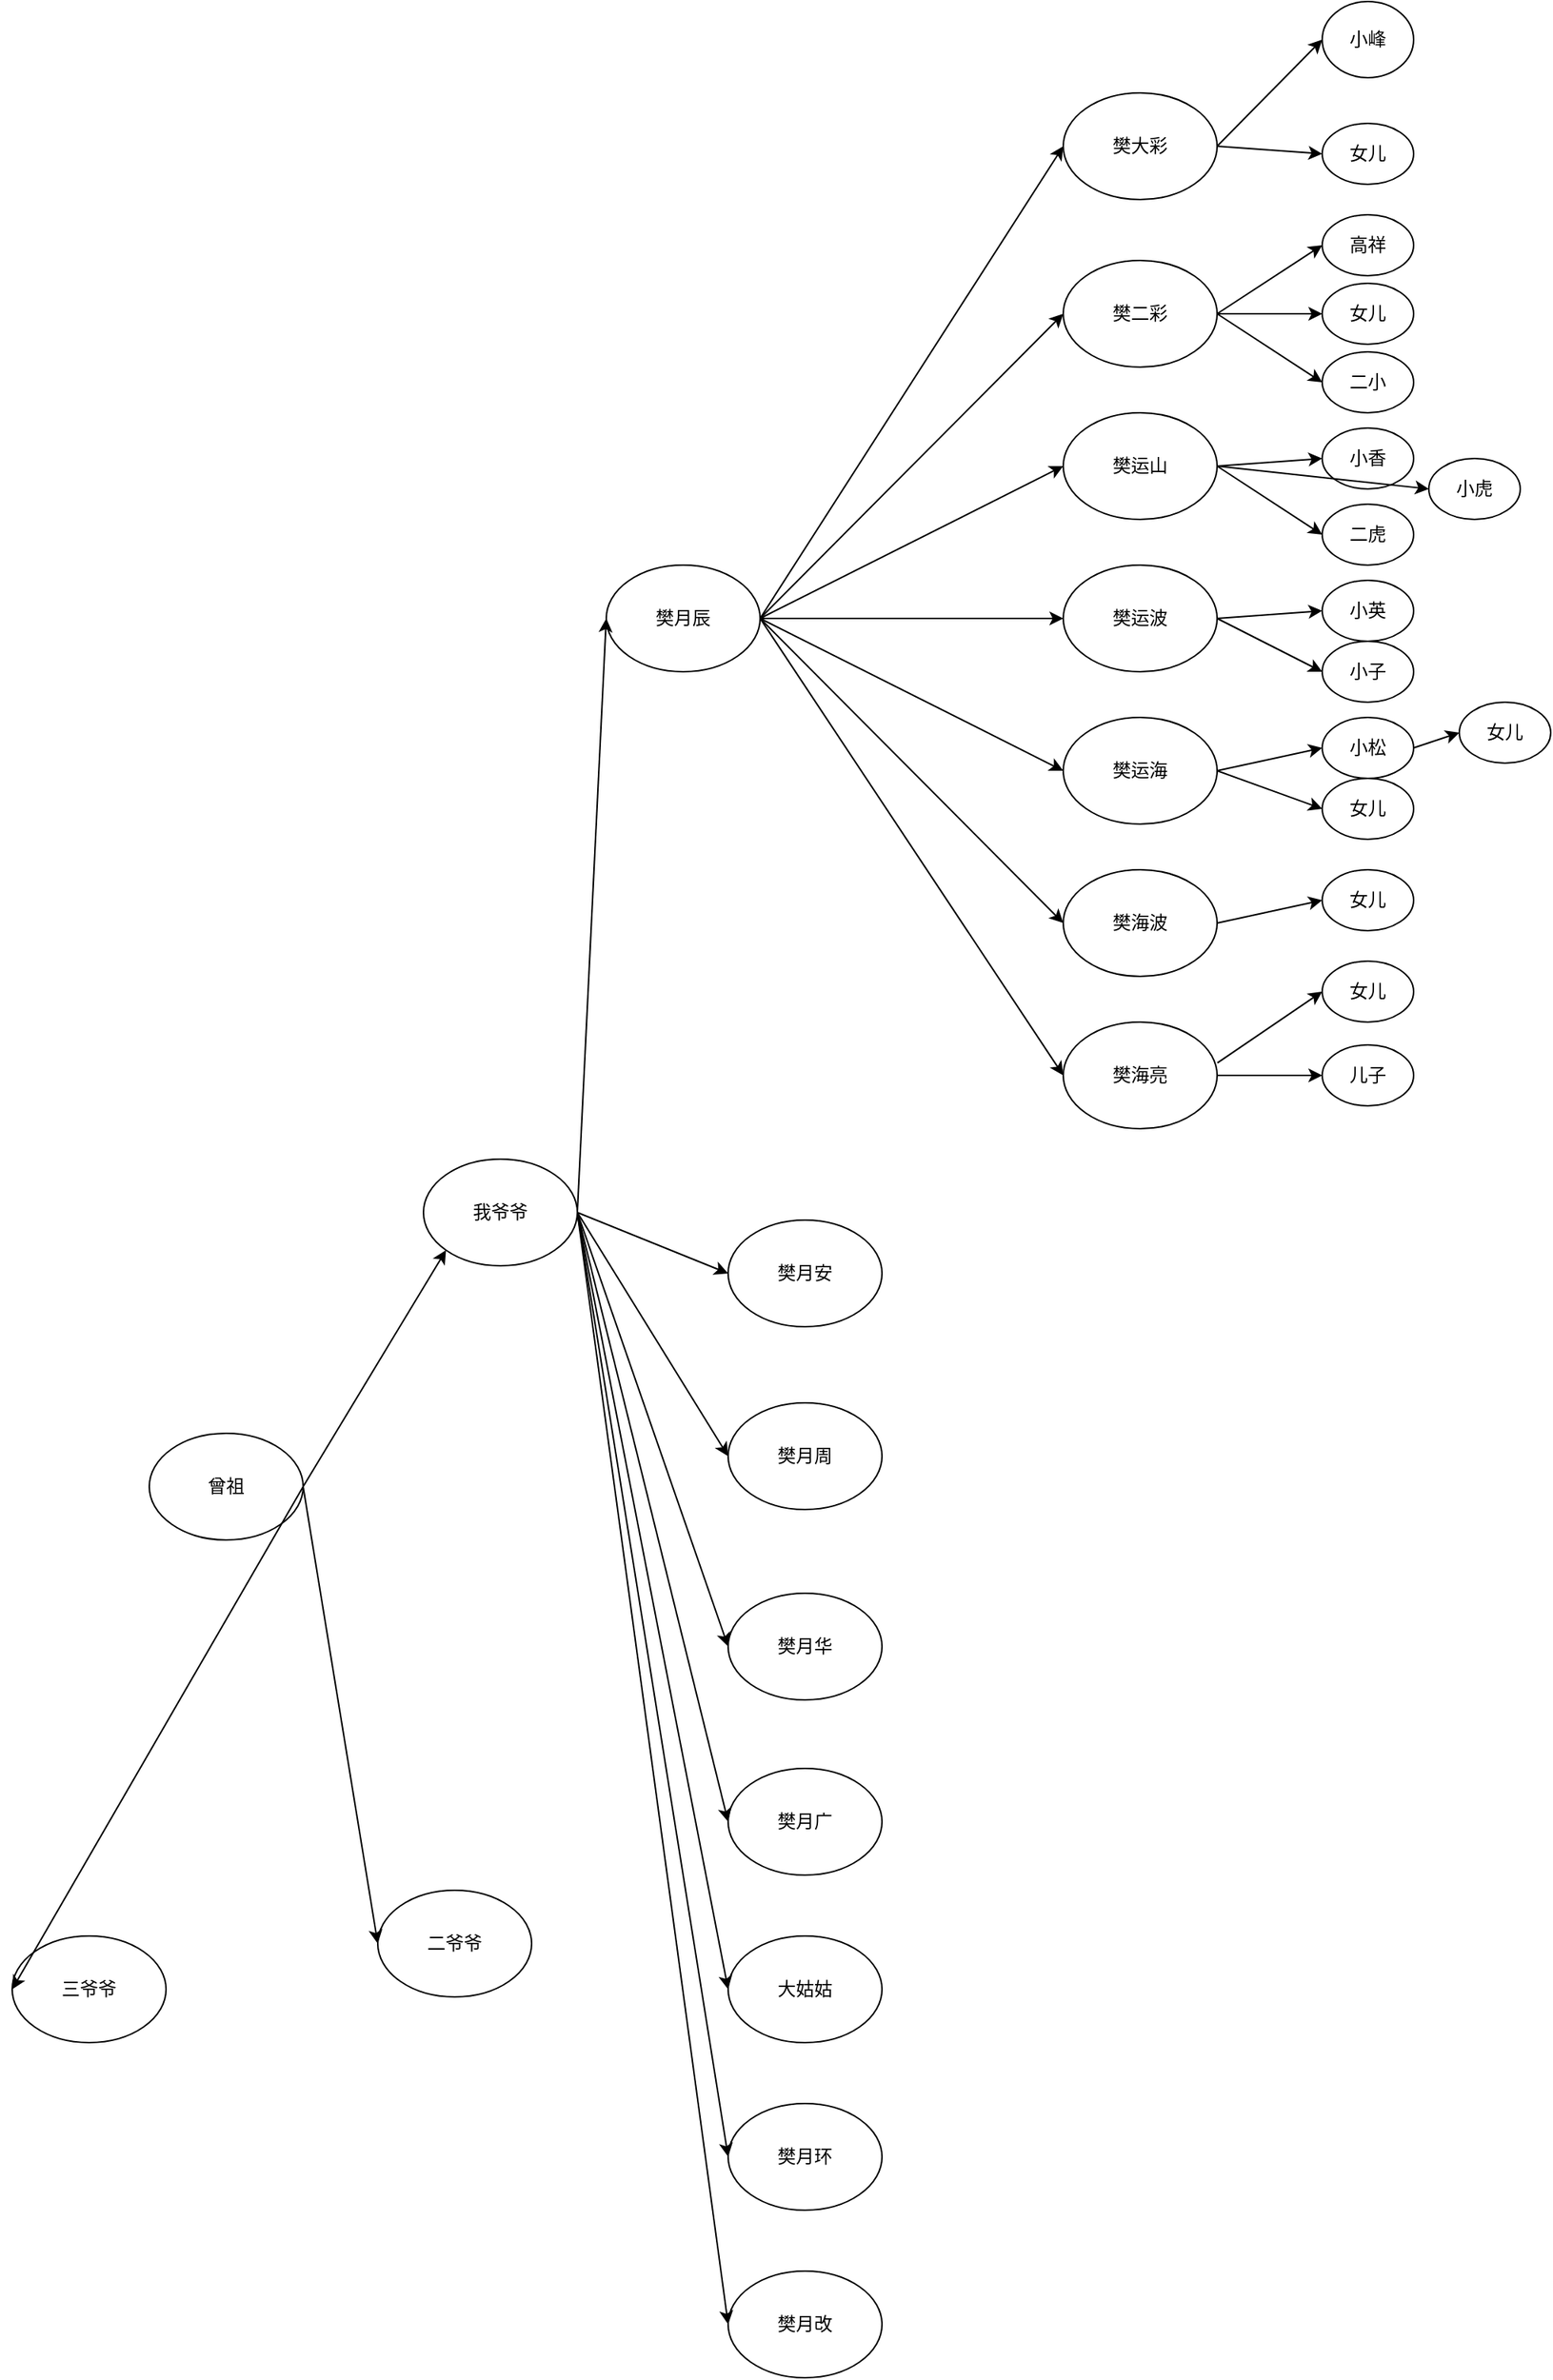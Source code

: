 <mxfile version="23.1.2" type="github">
  <diagram name="Page-1" id="822b0af5-4adb-64df-f703-e8dfc1f81529">
    <mxGraphModel dx="2578" dy="2291" grid="1" gridSize="10" guides="1" tooltips="1" connect="1" arrows="1" fold="1" page="1" pageScale="1" pageWidth="1100" pageHeight="850" background="none" math="0" shadow="0">
      <root>
        <mxCell id="0" />
        <mxCell id="1" parent="0" />
        <mxCell id="7d933b09d9755ecc-15" value="曾祖" style="ellipse;whiteSpace=wrap;html=1;rounded=0;shadow=0;comic=0;strokeWidth=1;fontFamily=Verdana;" parent="1" vertex="1">
          <mxGeometry x="460" y="320" width="101" height="70" as="geometry" />
        </mxCell>
        <mxCell id="mrYq8TOZVtPHyVSn8t1D-1" value="我爷爷" style="ellipse;whiteSpace=wrap;html=1;rounded=0;shadow=0;comic=0;strokeWidth=1;fontFamily=Verdana;" parent="1" vertex="1">
          <mxGeometry x="640" y="140" width="101" height="70" as="geometry" />
        </mxCell>
        <mxCell id="mrYq8TOZVtPHyVSn8t1D-4" value="二爷爷" style="ellipse;whiteSpace=wrap;html=1;rounded=0;shadow=0;comic=0;strokeWidth=1;fontFamily=Verdana;" parent="1" vertex="1">
          <mxGeometry x="610" y="620" width="101" height="70" as="geometry" />
        </mxCell>
        <mxCell id="mrYq8TOZVtPHyVSn8t1D-5" value="三爷爷" style="ellipse;whiteSpace=wrap;html=1;rounded=0;shadow=0;comic=0;strokeWidth=1;fontFamily=Verdana;" parent="1" vertex="1">
          <mxGeometry x="370" y="650" width="101" height="70" as="geometry" />
        </mxCell>
        <mxCell id="mrYq8TOZVtPHyVSn8t1D-6" value="" style="endArrow=classic;html=1;rounded=0;exitX=1;exitY=0.5;exitDx=0;exitDy=0;entryX=0;entryY=0.5;entryDx=0;entryDy=0;" parent="1" source="7d933b09d9755ecc-15" target="mrYq8TOZVtPHyVSn8t1D-5" edge="1">
          <mxGeometry width="50" height="50" relative="1" as="geometry">
            <mxPoint x="485.5" y="600" as="sourcePoint" />
            <mxPoint x="535.5" y="550" as="targetPoint" />
          </mxGeometry>
        </mxCell>
        <mxCell id="mrYq8TOZVtPHyVSn8t1D-7" value="" style="endArrow=classic;html=1;rounded=0;exitX=1;exitY=0.5;exitDx=0;exitDy=0;entryX=0;entryY=0.5;entryDx=0;entryDy=0;" parent="1" source="7d933b09d9755ecc-15" target="mrYq8TOZVtPHyVSn8t1D-4" edge="1">
          <mxGeometry width="50" height="50" relative="1" as="geometry">
            <mxPoint x="490" y="530" as="sourcePoint" />
            <mxPoint x="540" y="480" as="targetPoint" />
          </mxGeometry>
        </mxCell>
        <mxCell id="mrYq8TOZVtPHyVSn8t1D-8" value="樊月辰" style="ellipse;whiteSpace=wrap;html=1;rounded=0;shadow=0;comic=0;strokeWidth=1;fontFamily=Verdana;" parent="1" vertex="1">
          <mxGeometry x="760" y="-250" width="101" height="70" as="geometry" />
        </mxCell>
        <mxCell id="mrYq8TOZVtPHyVSn8t1D-12" value="樊月安" style="ellipse;whiteSpace=wrap;html=1;rounded=0;shadow=0;comic=0;strokeWidth=1;fontFamily=Verdana;" parent="1" vertex="1">
          <mxGeometry x="840" y="180" width="101" height="70" as="geometry" />
        </mxCell>
        <mxCell id="mrYq8TOZVtPHyVSn8t1D-13" value="樊月周" style="ellipse;whiteSpace=wrap;html=1;rounded=0;shadow=0;comic=0;strokeWidth=1;fontFamily=Verdana;" parent="1" vertex="1">
          <mxGeometry x="840" y="300" width="101" height="70" as="geometry" />
        </mxCell>
        <mxCell id="mrYq8TOZVtPHyVSn8t1D-14" value="樊月华" style="ellipse;whiteSpace=wrap;html=1;rounded=0;shadow=0;comic=0;strokeWidth=1;fontFamily=Verdana;" parent="1" vertex="1">
          <mxGeometry x="840" y="425" width="101" height="70" as="geometry" />
        </mxCell>
        <mxCell id="mrYq8TOZVtPHyVSn8t1D-15" value="樊月广" style="ellipse;whiteSpace=wrap;html=1;rounded=0;shadow=0;comic=0;strokeWidth=1;fontFamily=Verdana;" parent="1" vertex="1">
          <mxGeometry x="840" y="540" width="101" height="70" as="geometry" />
        </mxCell>
        <mxCell id="mrYq8TOZVtPHyVSn8t1D-16" value="大姑姑" style="ellipse;whiteSpace=wrap;html=1;rounded=0;shadow=0;comic=0;strokeWidth=1;fontFamily=Verdana;" parent="1" vertex="1">
          <mxGeometry x="840" y="650" width="101" height="70" as="geometry" />
        </mxCell>
        <mxCell id="mrYq8TOZVtPHyVSn8t1D-17" value="樊月环" style="ellipse;whiteSpace=wrap;html=1;rounded=0;shadow=0;comic=0;strokeWidth=1;fontFamily=Verdana;" parent="1" vertex="1">
          <mxGeometry x="840" y="760" width="101" height="70" as="geometry" />
        </mxCell>
        <mxCell id="mrYq8TOZVtPHyVSn8t1D-18" value="樊月改" style="ellipse;whiteSpace=wrap;html=1;rounded=0;shadow=0;comic=0;strokeWidth=1;fontFamily=Verdana;" parent="1" vertex="1">
          <mxGeometry x="840" y="870" width="101" height="70" as="geometry" />
        </mxCell>
        <mxCell id="mrYq8TOZVtPHyVSn8t1D-20" value="" style="endArrow=classic;html=1;rounded=0;exitX=1;exitY=0.5;exitDx=0;exitDy=0;entryX=0;entryY=0.5;entryDx=0;entryDy=0;" parent="1" source="mrYq8TOZVtPHyVSn8t1D-1" target="mrYq8TOZVtPHyVSn8t1D-12" edge="1">
          <mxGeometry width="50" height="50" relative="1" as="geometry">
            <mxPoint x="1280" y="760" as="sourcePoint" />
            <mxPoint x="1330" y="710" as="targetPoint" />
          </mxGeometry>
        </mxCell>
        <mxCell id="mrYq8TOZVtPHyVSn8t1D-21" value="" style="endArrow=classic;html=1;rounded=0;exitX=1;exitY=0.5;exitDx=0;exitDy=0;entryX=0;entryY=0.5;entryDx=0;entryDy=0;" parent="1" source="mrYq8TOZVtPHyVSn8t1D-1" target="mrYq8TOZVtPHyVSn8t1D-13" edge="1">
          <mxGeometry width="50" height="50" relative="1" as="geometry">
            <mxPoint x="1280" y="760" as="sourcePoint" />
            <mxPoint x="1330" y="710" as="targetPoint" />
          </mxGeometry>
        </mxCell>
        <mxCell id="mrYq8TOZVtPHyVSn8t1D-22" value="" style="endArrow=classic;html=1;rounded=0;exitX=1;exitY=0.5;exitDx=0;exitDy=0;entryX=0;entryY=0.5;entryDx=0;entryDy=0;" parent="1" source="mrYq8TOZVtPHyVSn8t1D-1" target="mrYq8TOZVtPHyVSn8t1D-14" edge="1">
          <mxGeometry width="50" height="50" relative="1" as="geometry">
            <mxPoint x="1280" y="760" as="sourcePoint" />
            <mxPoint x="1330" y="710" as="targetPoint" />
          </mxGeometry>
        </mxCell>
        <mxCell id="mrYq8TOZVtPHyVSn8t1D-23" value="" style="endArrow=classic;html=1;rounded=0;exitX=1;exitY=0.5;exitDx=0;exitDy=0;entryX=0;entryY=0.5;entryDx=0;entryDy=0;" parent="1" source="mrYq8TOZVtPHyVSn8t1D-1" target="mrYq8TOZVtPHyVSn8t1D-15" edge="1">
          <mxGeometry width="50" height="50" relative="1" as="geometry">
            <mxPoint x="1280" y="760" as="sourcePoint" />
            <mxPoint x="1330" y="710" as="targetPoint" />
          </mxGeometry>
        </mxCell>
        <mxCell id="mrYq8TOZVtPHyVSn8t1D-24" value="" style="endArrow=classic;html=1;rounded=0;exitX=1;exitY=0.5;exitDx=0;exitDy=0;entryX=0;entryY=0.5;entryDx=0;entryDy=0;" parent="1" source="mrYq8TOZVtPHyVSn8t1D-1" target="mrYq8TOZVtPHyVSn8t1D-16" edge="1">
          <mxGeometry width="50" height="50" relative="1" as="geometry">
            <mxPoint x="1280" y="760" as="sourcePoint" />
            <mxPoint x="1330" y="710" as="targetPoint" />
          </mxGeometry>
        </mxCell>
        <mxCell id="mrYq8TOZVtPHyVSn8t1D-25" value="" style="endArrow=classic;html=1;rounded=0;exitX=1;exitY=0.5;exitDx=0;exitDy=0;entryX=0;entryY=0.5;entryDx=0;entryDy=0;" parent="1" source="mrYq8TOZVtPHyVSn8t1D-1" target="mrYq8TOZVtPHyVSn8t1D-17" edge="1">
          <mxGeometry width="50" height="50" relative="1" as="geometry">
            <mxPoint x="1280" y="760" as="sourcePoint" />
            <mxPoint x="1330" y="710" as="targetPoint" />
          </mxGeometry>
        </mxCell>
        <mxCell id="mrYq8TOZVtPHyVSn8t1D-26" value="" style="endArrow=classic;html=1;rounded=0;exitX=1;exitY=0.5;exitDx=0;exitDy=0;entryX=0;entryY=0.5;entryDx=0;entryDy=0;" parent="1" source="mrYq8TOZVtPHyVSn8t1D-1" target="mrYq8TOZVtPHyVSn8t1D-18" edge="1">
          <mxGeometry width="50" height="50" relative="1" as="geometry">
            <mxPoint x="1280" y="760" as="sourcePoint" />
            <mxPoint x="1330" y="710" as="targetPoint" />
          </mxGeometry>
        </mxCell>
        <mxCell id="mrYq8TOZVtPHyVSn8t1D-27" value="樊大彩" style="ellipse;whiteSpace=wrap;html=1;rounded=0;shadow=0;comic=0;strokeWidth=1;fontFamily=Verdana;" parent="1" vertex="1">
          <mxGeometry x="1060" y="-560" width="101" height="70" as="geometry" />
        </mxCell>
        <mxCell id="mrYq8TOZVtPHyVSn8t1D-29" value="樊二彩" style="ellipse;whiteSpace=wrap;html=1;rounded=0;shadow=0;comic=0;strokeWidth=1;fontFamily=Verdana;" parent="1" vertex="1">
          <mxGeometry x="1060" y="-450" width="101" height="70" as="geometry" />
        </mxCell>
        <mxCell id="mrYq8TOZVtPHyVSn8t1D-30" value="樊运山" style="ellipse;whiteSpace=wrap;html=1;rounded=0;shadow=0;comic=0;strokeWidth=1;fontFamily=Verdana;" parent="1" vertex="1">
          <mxGeometry x="1060" y="-350" width="101" height="70" as="geometry" />
        </mxCell>
        <mxCell id="mrYq8TOZVtPHyVSn8t1D-31" value="樊运波" style="ellipse;whiteSpace=wrap;html=1;rounded=0;shadow=0;comic=0;strokeWidth=1;fontFamily=Verdana;" parent="1" vertex="1">
          <mxGeometry x="1060" y="-250" width="101" height="70" as="geometry" />
        </mxCell>
        <mxCell id="mrYq8TOZVtPHyVSn8t1D-32" value="樊运海" style="ellipse;whiteSpace=wrap;html=1;rounded=0;shadow=0;comic=0;strokeWidth=1;fontFamily=Verdana;" parent="1" vertex="1">
          <mxGeometry x="1060" y="-150" width="101" height="70" as="geometry" />
        </mxCell>
        <mxCell id="mrYq8TOZVtPHyVSn8t1D-33" value="樊海波" style="ellipse;whiteSpace=wrap;html=1;rounded=0;shadow=0;comic=0;strokeWidth=1;fontFamily=Verdana;" parent="1" vertex="1">
          <mxGeometry x="1060" y="-50" width="101" height="70" as="geometry" />
        </mxCell>
        <mxCell id="mrYq8TOZVtPHyVSn8t1D-34" value="樊海亮" style="ellipse;whiteSpace=wrap;html=1;rounded=0;shadow=0;comic=0;strokeWidth=1;fontFamily=Verdana;" parent="1" vertex="1">
          <mxGeometry x="1060" y="50" width="101" height="70" as="geometry" />
        </mxCell>
        <mxCell id="mrYq8TOZVtPHyVSn8t1D-35" value="" style="endArrow=classic;html=1;rounded=0;exitX=1;exitY=0.5;exitDx=0;exitDy=0;entryX=0;entryY=0.5;entryDx=0;entryDy=0;" parent="1" source="mrYq8TOZVtPHyVSn8t1D-8" target="mrYq8TOZVtPHyVSn8t1D-29" edge="1">
          <mxGeometry width="50" height="50" relative="1" as="geometry">
            <mxPoint x="1290" y="250" as="sourcePoint" />
            <mxPoint x="1340" y="200" as="targetPoint" />
          </mxGeometry>
        </mxCell>
        <mxCell id="mrYq8TOZVtPHyVSn8t1D-36" value="" style="endArrow=classic;html=1;rounded=0;exitX=1;exitY=0.5;exitDx=0;exitDy=0;entryX=0;entryY=0.5;entryDx=0;entryDy=0;" parent="1" source="mrYq8TOZVtPHyVSn8t1D-8" target="mrYq8TOZVtPHyVSn8t1D-30" edge="1">
          <mxGeometry width="50" height="50" relative="1" as="geometry">
            <mxPoint x="1290" y="250" as="sourcePoint" />
            <mxPoint x="1340" y="200" as="targetPoint" />
          </mxGeometry>
        </mxCell>
        <mxCell id="mrYq8TOZVtPHyVSn8t1D-37" value="" style="endArrow=classic;html=1;rounded=0;entryX=0;entryY=0.5;entryDx=0;entryDy=0;exitX=1;exitY=0.5;exitDx=0;exitDy=0;" parent="1" source="mrYq8TOZVtPHyVSn8t1D-8" target="mrYq8TOZVtPHyVSn8t1D-27" edge="1">
          <mxGeometry width="50" height="50" relative="1" as="geometry">
            <mxPoint x="950" y="-140" as="sourcePoint" />
            <mxPoint x="1340" y="200" as="targetPoint" />
          </mxGeometry>
        </mxCell>
        <mxCell id="mrYq8TOZVtPHyVSn8t1D-38" value="" style="endArrow=classic;html=1;rounded=0;exitX=1;exitY=0.5;exitDx=0;exitDy=0;entryX=0;entryY=0.5;entryDx=0;entryDy=0;" parent="1" source="mrYq8TOZVtPHyVSn8t1D-8" target="mrYq8TOZVtPHyVSn8t1D-31" edge="1">
          <mxGeometry width="50" height="50" relative="1" as="geometry">
            <mxPoint x="1290" y="250" as="sourcePoint" />
            <mxPoint x="1340" y="200" as="targetPoint" />
          </mxGeometry>
        </mxCell>
        <mxCell id="mrYq8TOZVtPHyVSn8t1D-39" value="" style="endArrow=classic;html=1;rounded=0;exitX=1;exitY=0.5;exitDx=0;exitDy=0;entryX=0;entryY=0.5;entryDx=0;entryDy=0;" parent="1" source="mrYq8TOZVtPHyVSn8t1D-8" target="mrYq8TOZVtPHyVSn8t1D-32" edge="1">
          <mxGeometry width="50" height="50" relative="1" as="geometry">
            <mxPoint x="1290" y="250" as="sourcePoint" />
            <mxPoint x="1340" y="200" as="targetPoint" />
          </mxGeometry>
        </mxCell>
        <mxCell id="mrYq8TOZVtPHyVSn8t1D-40" value="" style="endArrow=classic;html=1;rounded=0;exitX=1;exitY=0.5;exitDx=0;exitDy=0;entryX=0;entryY=0.5;entryDx=0;entryDy=0;" parent="1" source="mrYq8TOZVtPHyVSn8t1D-8" target="mrYq8TOZVtPHyVSn8t1D-33" edge="1">
          <mxGeometry width="50" height="50" relative="1" as="geometry">
            <mxPoint x="1290" y="250" as="sourcePoint" />
            <mxPoint x="1340" y="200" as="targetPoint" />
          </mxGeometry>
        </mxCell>
        <mxCell id="mrYq8TOZVtPHyVSn8t1D-41" value="" style="endArrow=classic;html=1;rounded=0;exitX=1;exitY=0.5;exitDx=0;exitDy=0;entryX=0;entryY=0.5;entryDx=0;entryDy=0;" parent="1" source="mrYq8TOZVtPHyVSn8t1D-8" target="mrYq8TOZVtPHyVSn8t1D-34" edge="1">
          <mxGeometry width="50" height="50" relative="1" as="geometry">
            <mxPoint x="1290" y="250" as="sourcePoint" />
            <mxPoint x="1340" y="200" as="targetPoint" />
          </mxGeometry>
        </mxCell>
        <mxCell id="mrYq8TOZVtPHyVSn8t1D-42" value="小峰" style="ellipse;whiteSpace=wrap;html=1;rounded=0;shadow=0;comic=0;strokeWidth=1;fontFamily=Verdana;" parent="1" vertex="1">
          <mxGeometry x="1230" y="-620" width="60" height="50" as="geometry" />
        </mxCell>
        <mxCell id="mrYq8TOZVtPHyVSn8t1D-44" value="女儿" style="ellipse;whiteSpace=wrap;html=1;rounded=0;shadow=0;comic=0;strokeWidth=1;fontFamily=Verdana;" parent="1" vertex="1">
          <mxGeometry x="1230" y="-540" width="60" height="40" as="geometry" />
        </mxCell>
        <mxCell id="mrYq8TOZVtPHyVSn8t1D-45" value="" style="endArrow=classic;html=1;rounded=0;exitX=1;exitY=0.5;exitDx=0;exitDy=0;entryX=0;entryY=0.5;entryDx=0;entryDy=0;" parent="1" source="mrYq8TOZVtPHyVSn8t1D-27" target="mrYq8TOZVtPHyVSn8t1D-44" edge="1">
          <mxGeometry width="50" height="50" relative="1" as="geometry">
            <mxPoint x="1240" y="120" as="sourcePoint" />
            <mxPoint x="1290" y="70" as="targetPoint" />
          </mxGeometry>
        </mxCell>
        <mxCell id="mrYq8TOZVtPHyVSn8t1D-48" value="" style="endArrow=classic;html=1;rounded=0;exitX=1;exitY=0.5;exitDx=0;exitDy=0;entryX=0;entryY=0.5;entryDx=0;entryDy=0;" parent="1" source="mrYq8TOZVtPHyVSn8t1D-27" target="mrYq8TOZVtPHyVSn8t1D-42" edge="1">
          <mxGeometry width="50" height="50" relative="1" as="geometry">
            <mxPoint x="1240" y="120" as="sourcePoint" />
            <mxPoint x="1290" y="70" as="targetPoint" />
          </mxGeometry>
        </mxCell>
        <mxCell id="mrYq8TOZVtPHyVSn8t1D-49" value="" style="endArrow=classic;html=1;rounded=0;exitX=1;exitY=0.5;exitDx=0;exitDy=0;entryX=0;entryY=0.5;entryDx=0;entryDy=0;" parent="1" source="mrYq8TOZVtPHyVSn8t1D-29" target="mrYq8TOZVtPHyVSn8t1D-51" edge="1">
          <mxGeometry width="50" height="50" relative="1" as="geometry">
            <mxPoint x="1240" y="120" as="sourcePoint" />
            <mxPoint x="1290" y="70" as="targetPoint" />
          </mxGeometry>
        </mxCell>
        <mxCell id="mrYq8TOZVtPHyVSn8t1D-51" value="高祥" style="ellipse;whiteSpace=wrap;html=1;rounded=0;shadow=0;comic=0;strokeWidth=1;fontFamily=Verdana;" parent="1" vertex="1">
          <mxGeometry x="1230" y="-480" width="60" height="40" as="geometry" />
        </mxCell>
        <mxCell id="mrYq8TOZVtPHyVSn8t1D-52" value="女儿" style="ellipse;whiteSpace=wrap;html=1;rounded=0;shadow=0;comic=0;strokeWidth=1;fontFamily=Verdana;" parent="1" vertex="1">
          <mxGeometry x="1230" y="-435" width="60" height="40" as="geometry" />
        </mxCell>
        <mxCell id="mrYq8TOZVtPHyVSn8t1D-53" value="二小" style="ellipse;whiteSpace=wrap;html=1;rounded=0;shadow=0;comic=0;strokeWidth=1;fontFamily=Verdana;" parent="1" vertex="1">
          <mxGeometry x="1230" y="-390" width="60" height="40" as="geometry" />
        </mxCell>
        <mxCell id="mrYq8TOZVtPHyVSn8t1D-54" value="" style="endArrow=classic;html=1;rounded=0;exitX=1;exitY=0.5;exitDx=0;exitDy=0;entryX=0;entryY=0.5;entryDx=0;entryDy=0;" parent="1" source="mrYq8TOZVtPHyVSn8t1D-29" target="mrYq8TOZVtPHyVSn8t1D-52" edge="1">
          <mxGeometry width="50" height="50" relative="1" as="geometry">
            <mxPoint x="1240" y="120" as="sourcePoint" />
            <mxPoint x="1290" y="70" as="targetPoint" />
          </mxGeometry>
        </mxCell>
        <mxCell id="mrYq8TOZVtPHyVSn8t1D-55" value="" style="endArrow=classic;html=1;rounded=0;exitX=1;exitY=0.5;exitDx=0;exitDy=0;entryX=0;entryY=0.5;entryDx=0;entryDy=0;" parent="1" source="mrYq8TOZVtPHyVSn8t1D-29" target="mrYq8TOZVtPHyVSn8t1D-53" edge="1">
          <mxGeometry width="50" height="50" relative="1" as="geometry">
            <mxPoint x="1240" y="120" as="sourcePoint" />
            <mxPoint x="1290" y="70" as="targetPoint" />
          </mxGeometry>
        </mxCell>
        <mxCell id="mrYq8TOZVtPHyVSn8t1D-56" value="小香" style="ellipse;whiteSpace=wrap;html=1;rounded=0;shadow=0;comic=0;strokeWidth=1;fontFamily=Verdana;" parent="1" vertex="1">
          <mxGeometry x="1230" y="-340" width="60" height="40" as="geometry" />
        </mxCell>
        <mxCell id="mrYq8TOZVtPHyVSn8t1D-57" value="二虎" style="ellipse;whiteSpace=wrap;html=1;rounded=0;shadow=0;comic=0;strokeWidth=1;fontFamily=Verdana;" parent="1" vertex="1">
          <mxGeometry x="1230" y="-290" width="60" height="40" as="geometry" />
        </mxCell>
        <mxCell id="mrYq8TOZVtPHyVSn8t1D-58" value="小虎" style="ellipse;whiteSpace=wrap;html=1;rounded=0;shadow=0;comic=0;strokeWidth=1;fontFamily=Verdana;" parent="1" vertex="1">
          <mxGeometry x="1300" y="-320" width="60" height="40" as="geometry" />
        </mxCell>
        <mxCell id="mrYq8TOZVtPHyVSn8t1D-59" value="" style="endArrow=classic;html=1;rounded=0;exitX=1;exitY=0.5;exitDx=0;exitDy=0;entryX=0;entryY=0.5;entryDx=0;entryDy=0;" parent="1" source="mrYq8TOZVtPHyVSn8t1D-30" target="mrYq8TOZVtPHyVSn8t1D-56" edge="1">
          <mxGeometry width="50" height="50" relative="1" as="geometry">
            <mxPoint x="1240" y="120" as="sourcePoint" />
            <mxPoint x="1290" y="70" as="targetPoint" />
          </mxGeometry>
        </mxCell>
        <mxCell id="mrYq8TOZVtPHyVSn8t1D-60" value="" style="endArrow=classic;html=1;rounded=0;exitX=1;exitY=0.5;exitDx=0;exitDy=0;entryX=0;entryY=0.5;entryDx=0;entryDy=0;" parent="1" source="mrYq8TOZVtPHyVSn8t1D-30" target="mrYq8TOZVtPHyVSn8t1D-58" edge="1">
          <mxGeometry width="50" height="50" relative="1" as="geometry">
            <mxPoint x="1240" y="120" as="sourcePoint" />
            <mxPoint x="1290" y="70" as="targetPoint" />
          </mxGeometry>
        </mxCell>
        <mxCell id="mrYq8TOZVtPHyVSn8t1D-61" value="" style="endArrow=classic;html=1;rounded=0;exitX=1;exitY=0.5;exitDx=0;exitDy=0;entryX=0;entryY=0.5;entryDx=0;entryDy=0;" parent="1" source="mrYq8TOZVtPHyVSn8t1D-30" target="mrYq8TOZVtPHyVSn8t1D-57" edge="1">
          <mxGeometry width="50" height="50" relative="1" as="geometry">
            <mxPoint x="1240" y="120" as="sourcePoint" />
            <mxPoint x="1290" y="70" as="targetPoint" />
          </mxGeometry>
        </mxCell>
        <mxCell id="mrYq8TOZVtPHyVSn8t1D-62" value="小英" style="ellipse;whiteSpace=wrap;html=1;rounded=0;shadow=0;comic=0;strokeWidth=1;fontFamily=Verdana;" parent="1" vertex="1">
          <mxGeometry x="1230" y="-240" width="60" height="40" as="geometry" />
        </mxCell>
        <mxCell id="mrYq8TOZVtPHyVSn8t1D-63" value="小子" style="ellipse;whiteSpace=wrap;html=1;rounded=0;shadow=0;comic=0;strokeWidth=1;fontFamily=Verdana;" parent="1" vertex="1">
          <mxGeometry x="1230" y="-200" width="60" height="40" as="geometry" />
        </mxCell>
        <mxCell id="mrYq8TOZVtPHyVSn8t1D-64" value="" style="endArrow=classic;html=1;rounded=0;exitX=1;exitY=0.5;exitDx=0;exitDy=0;entryX=0;entryY=0.5;entryDx=0;entryDy=0;" parent="1" source="mrYq8TOZVtPHyVSn8t1D-31" target="mrYq8TOZVtPHyVSn8t1D-62" edge="1">
          <mxGeometry width="50" height="50" relative="1" as="geometry">
            <mxPoint x="1240" y="120" as="sourcePoint" />
            <mxPoint x="1290" y="70" as="targetPoint" />
          </mxGeometry>
        </mxCell>
        <mxCell id="mrYq8TOZVtPHyVSn8t1D-65" value="" style="endArrow=classic;html=1;rounded=0;exitX=1;exitY=0.5;exitDx=0;exitDy=0;entryX=0;entryY=0.5;entryDx=0;entryDy=0;" parent="1" source="mrYq8TOZVtPHyVSn8t1D-31" target="mrYq8TOZVtPHyVSn8t1D-63" edge="1">
          <mxGeometry width="50" height="50" relative="1" as="geometry">
            <mxPoint x="1240" y="120" as="sourcePoint" />
            <mxPoint x="1290" y="70" as="targetPoint" />
          </mxGeometry>
        </mxCell>
        <mxCell id="mrYq8TOZVtPHyVSn8t1D-66" value="" style="endArrow=classic;html=1;rounded=0;exitX=1;exitY=0.5;exitDx=0;exitDy=0;entryX=0;entryY=0.5;entryDx=0;entryDy=0;" parent="1" source="mrYq8TOZVtPHyVSn8t1D-1" target="mrYq8TOZVtPHyVSn8t1D-8" edge="1">
          <mxGeometry width="50" height="50" relative="1" as="geometry">
            <mxPoint x="1290" y="30" as="sourcePoint" />
            <mxPoint x="1340" y="-20" as="targetPoint" />
          </mxGeometry>
        </mxCell>
        <mxCell id="dkeCcL5cMMutuweCGN-a-1" value="" style="endArrow=classic;html=1;rounded=0;exitX=1;exitY=0.5;exitDx=0;exitDy=0;entryX=0;entryY=1;entryDx=0;entryDy=0;" edge="1" parent="1" source="7d933b09d9755ecc-15" target="mrYq8TOZVtPHyVSn8t1D-1">
          <mxGeometry width="50" height="50" relative="1" as="geometry">
            <mxPoint x="1070" y="570" as="sourcePoint" />
            <mxPoint x="1120" y="520" as="targetPoint" />
          </mxGeometry>
        </mxCell>
        <mxCell id="dkeCcL5cMMutuweCGN-a-2" value="小松" style="ellipse;whiteSpace=wrap;html=1;rounded=0;shadow=0;comic=0;strokeWidth=1;fontFamily=Verdana;" vertex="1" parent="1">
          <mxGeometry x="1230" y="-150" width="60" height="40" as="geometry" />
        </mxCell>
        <mxCell id="dkeCcL5cMMutuweCGN-a-3" value="女儿" style="ellipse;whiteSpace=wrap;html=1;rounded=0;shadow=0;comic=0;strokeWidth=1;fontFamily=Verdana;" vertex="1" parent="1">
          <mxGeometry x="1230" y="-110" width="60" height="40" as="geometry" />
        </mxCell>
        <mxCell id="dkeCcL5cMMutuweCGN-a-4" value="女儿" style="ellipse;whiteSpace=wrap;html=1;rounded=0;shadow=0;comic=0;strokeWidth=1;fontFamily=Verdana;" vertex="1" parent="1">
          <mxGeometry x="1320" y="-160" width="60" height="40" as="geometry" />
        </mxCell>
        <mxCell id="dkeCcL5cMMutuweCGN-a-5" value="" style="endArrow=classic;html=1;rounded=0;exitX=1;exitY=0.5;exitDx=0;exitDy=0;entryX=0;entryY=0.5;entryDx=0;entryDy=0;" edge="1" parent="1" source="mrYq8TOZVtPHyVSn8t1D-32" target="dkeCcL5cMMutuweCGN-a-2">
          <mxGeometry width="50" height="50" relative="1" as="geometry">
            <mxPoint x="1070" y="-90" as="sourcePoint" />
            <mxPoint x="1120" y="-140" as="targetPoint" />
          </mxGeometry>
        </mxCell>
        <mxCell id="dkeCcL5cMMutuweCGN-a-6" value="" style="endArrow=classic;html=1;rounded=0;exitX=1;exitY=0.5;exitDx=0;exitDy=0;entryX=0;entryY=0.5;entryDx=0;entryDy=0;" edge="1" parent="1" source="dkeCcL5cMMutuweCGN-a-2" target="dkeCcL5cMMutuweCGN-a-4">
          <mxGeometry width="50" height="50" relative="1" as="geometry">
            <mxPoint x="1070" y="-90" as="sourcePoint" />
            <mxPoint x="1120" y="-140" as="targetPoint" />
          </mxGeometry>
        </mxCell>
        <mxCell id="dkeCcL5cMMutuweCGN-a-7" value="" style="endArrow=classic;html=1;rounded=0;exitX=1;exitY=0.5;exitDx=0;exitDy=0;entryX=0;entryY=0.5;entryDx=0;entryDy=0;" edge="1" parent="1" source="mrYq8TOZVtPHyVSn8t1D-32" target="dkeCcL5cMMutuweCGN-a-3">
          <mxGeometry width="50" height="50" relative="1" as="geometry">
            <mxPoint x="1171" y="-105" as="sourcePoint" />
            <mxPoint x="1240" y="-120" as="targetPoint" />
          </mxGeometry>
        </mxCell>
        <mxCell id="dkeCcL5cMMutuweCGN-a-8" value="女儿" style="ellipse;whiteSpace=wrap;html=1;rounded=0;shadow=0;comic=0;strokeWidth=1;fontFamily=Verdana;" vertex="1" parent="1">
          <mxGeometry x="1230" y="-50" width="60" height="40" as="geometry" />
        </mxCell>
        <mxCell id="dkeCcL5cMMutuweCGN-a-9" value="" style="endArrow=classic;html=1;rounded=0;exitX=1;exitY=0.5;exitDx=0;exitDy=0;entryX=0;entryY=0.5;entryDx=0;entryDy=0;" edge="1" parent="1" source="mrYq8TOZVtPHyVSn8t1D-33" target="dkeCcL5cMMutuweCGN-a-8">
          <mxGeometry width="50" height="50" relative="1" as="geometry">
            <mxPoint x="1070" y="-90" as="sourcePoint" />
            <mxPoint x="1120" y="-140" as="targetPoint" />
          </mxGeometry>
        </mxCell>
        <mxCell id="dkeCcL5cMMutuweCGN-a-10" value="女儿" style="ellipse;whiteSpace=wrap;html=1;rounded=0;shadow=0;comic=0;strokeWidth=1;fontFamily=Verdana;" vertex="1" parent="1">
          <mxGeometry x="1230" y="10" width="60" height="40" as="geometry" />
        </mxCell>
        <mxCell id="dkeCcL5cMMutuweCGN-a-11" value="儿子" style="ellipse;whiteSpace=wrap;html=1;rounded=0;shadow=0;comic=0;strokeWidth=1;fontFamily=Verdana;" vertex="1" parent="1">
          <mxGeometry x="1230" y="65" width="60" height="40" as="geometry" />
        </mxCell>
        <mxCell id="dkeCcL5cMMutuweCGN-a-12" value="" style="endArrow=classic;html=1;rounded=0;exitX=1.002;exitY=0.383;exitDx=0;exitDy=0;entryX=0;entryY=0.5;entryDx=0;entryDy=0;exitPerimeter=0;" edge="1" parent="1" source="mrYq8TOZVtPHyVSn8t1D-34" target="dkeCcL5cMMutuweCGN-a-10">
          <mxGeometry width="50" height="50" relative="1" as="geometry">
            <mxPoint x="1171" y="-5" as="sourcePoint" />
            <mxPoint x="1240" y="-20" as="targetPoint" />
          </mxGeometry>
        </mxCell>
        <mxCell id="dkeCcL5cMMutuweCGN-a-13" value="" style="endArrow=classic;html=1;rounded=0;exitX=1;exitY=0.5;exitDx=0;exitDy=0;entryX=0;entryY=0.5;entryDx=0;entryDy=0;" edge="1" parent="1" source="mrYq8TOZVtPHyVSn8t1D-34" target="dkeCcL5cMMutuweCGN-a-11">
          <mxGeometry width="50" height="50" relative="1" as="geometry">
            <mxPoint x="1181" y="5" as="sourcePoint" />
            <mxPoint x="1250" y="-10" as="targetPoint" />
          </mxGeometry>
        </mxCell>
      </root>
    </mxGraphModel>
  </diagram>
</mxfile>
